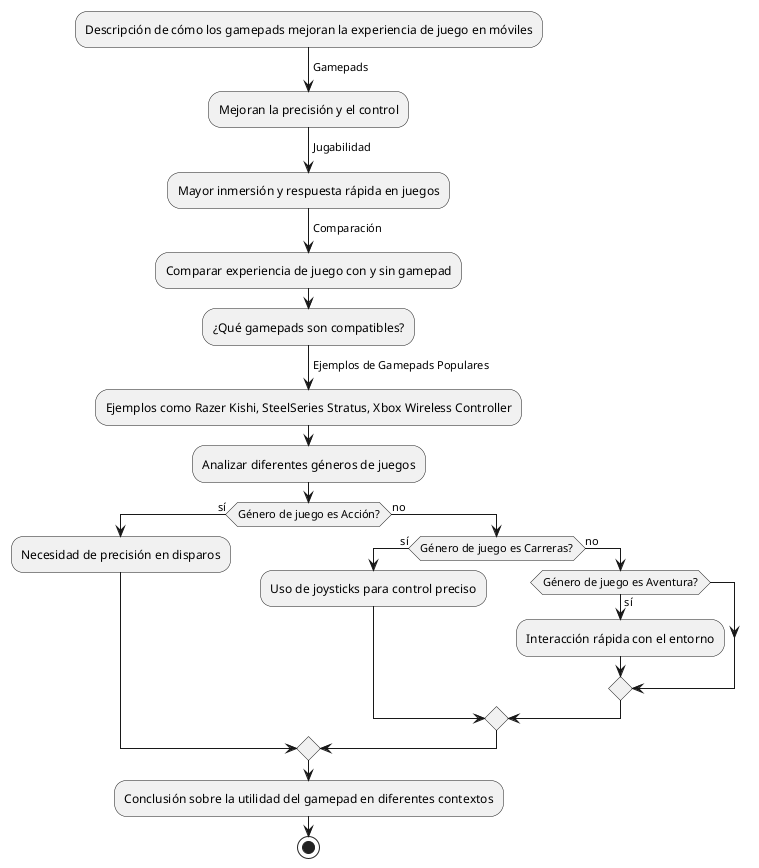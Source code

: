 @startuml start

:Descripción de cómo los gamepads mejoran la experiencia de juego en móviles;
-> Gamepads;
:Mejoran la precisión y el control;
-> Jugabilidad;
:Mayor inmersión y respuesta rápida en juegos;
-> Comparación;
:Comparar experiencia de juego con y sin gamepad;

:¿Qué gamepads son compatibles?;
-> Ejemplos de Gamepads Populares;
:Ejemplos como Razer Kishi, SteelSeries Stratus, Xbox Wireless Controller;

:Analizar diferentes géneros de juegos;

if (Género de juego es Acción?) then (sí)
    :Necesidad de precisión en disparos;
else (no)
    if (Género de juego es Carreras?) then (sí)
        :Uso de joysticks para control preciso;
    else (no)
        if (Género de juego es Aventura?) then (sí)
            :Interacción rápida con el entorno;
        endif
    endif
endif

:Conclusión sobre la utilidad del gamepad en diferentes contextos;
stop
@enduml
